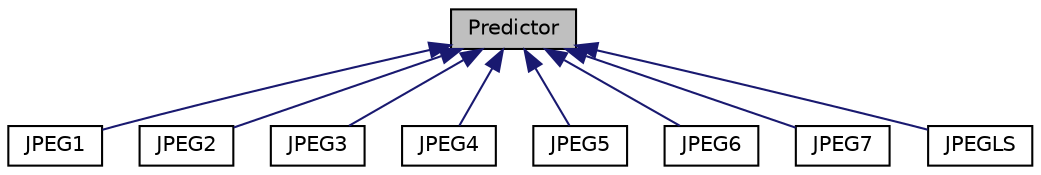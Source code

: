 digraph "Predictor"
{
  edge [fontname="Helvetica",fontsize="10",labelfontname="Helvetica",labelfontsize="10"];
  node [fontname="Helvetica",fontsize="10",shape=record];
  Node0 [label="Predictor",height=0.2,width=0.4,color="black", fillcolor="grey75", style="filled", fontcolor="black"];
  Node0 -> Node1 [dir="back",color="midnightblue",fontsize="10",style="solid",fontname="Helvetica"];
  Node1 [label="JPEG1",height=0.2,width=0.4,color="black", fillcolor="white", style="filled",URL="$classJPEG1.html"];
  Node0 -> Node2 [dir="back",color="midnightblue",fontsize="10",style="solid",fontname="Helvetica"];
  Node2 [label="JPEG2",height=0.2,width=0.4,color="black", fillcolor="white", style="filled",URL="$classJPEG2.html"];
  Node0 -> Node3 [dir="back",color="midnightblue",fontsize="10",style="solid",fontname="Helvetica"];
  Node3 [label="JPEG3",height=0.2,width=0.4,color="black", fillcolor="white", style="filled",URL="$classJPEG3.html"];
  Node0 -> Node4 [dir="back",color="midnightblue",fontsize="10",style="solid",fontname="Helvetica"];
  Node4 [label="JPEG4",height=0.2,width=0.4,color="black", fillcolor="white", style="filled",URL="$classJPEG4.html"];
  Node0 -> Node5 [dir="back",color="midnightblue",fontsize="10",style="solid",fontname="Helvetica"];
  Node5 [label="JPEG5",height=0.2,width=0.4,color="black", fillcolor="white", style="filled",URL="$classJPEG5.html"];
  Node0 -> Node6 [dir="back",color="midnightblue",fontsize="10",style="solid",fontname="Helvetica"];
  Node6 [label="JPEG6",height=0.2,width=0.4,color="black", fillcolor="white", style="filled",URL="$classJPEG6.html"];
  Node0 -> Node7 [dir="back",color="midnightblue",fontsize="10",style="solid",fontname="Helvetica"];
  Node7 [label="JPEG7",height=0.2,width=0.4,color="black", fillcolor="white", style="filled",URL="$classJPEG7.html"];
  Node0 -> Node8 [dir="back",color="midnightblue",fontsize="10",style="solid",fontname="Helvetica"];
  Node8 [label="JPEGLS",height=0.2,width=0.4,color="black", fillcolor="white", style="filled",URL="$classJPEGLS.html"];
}
